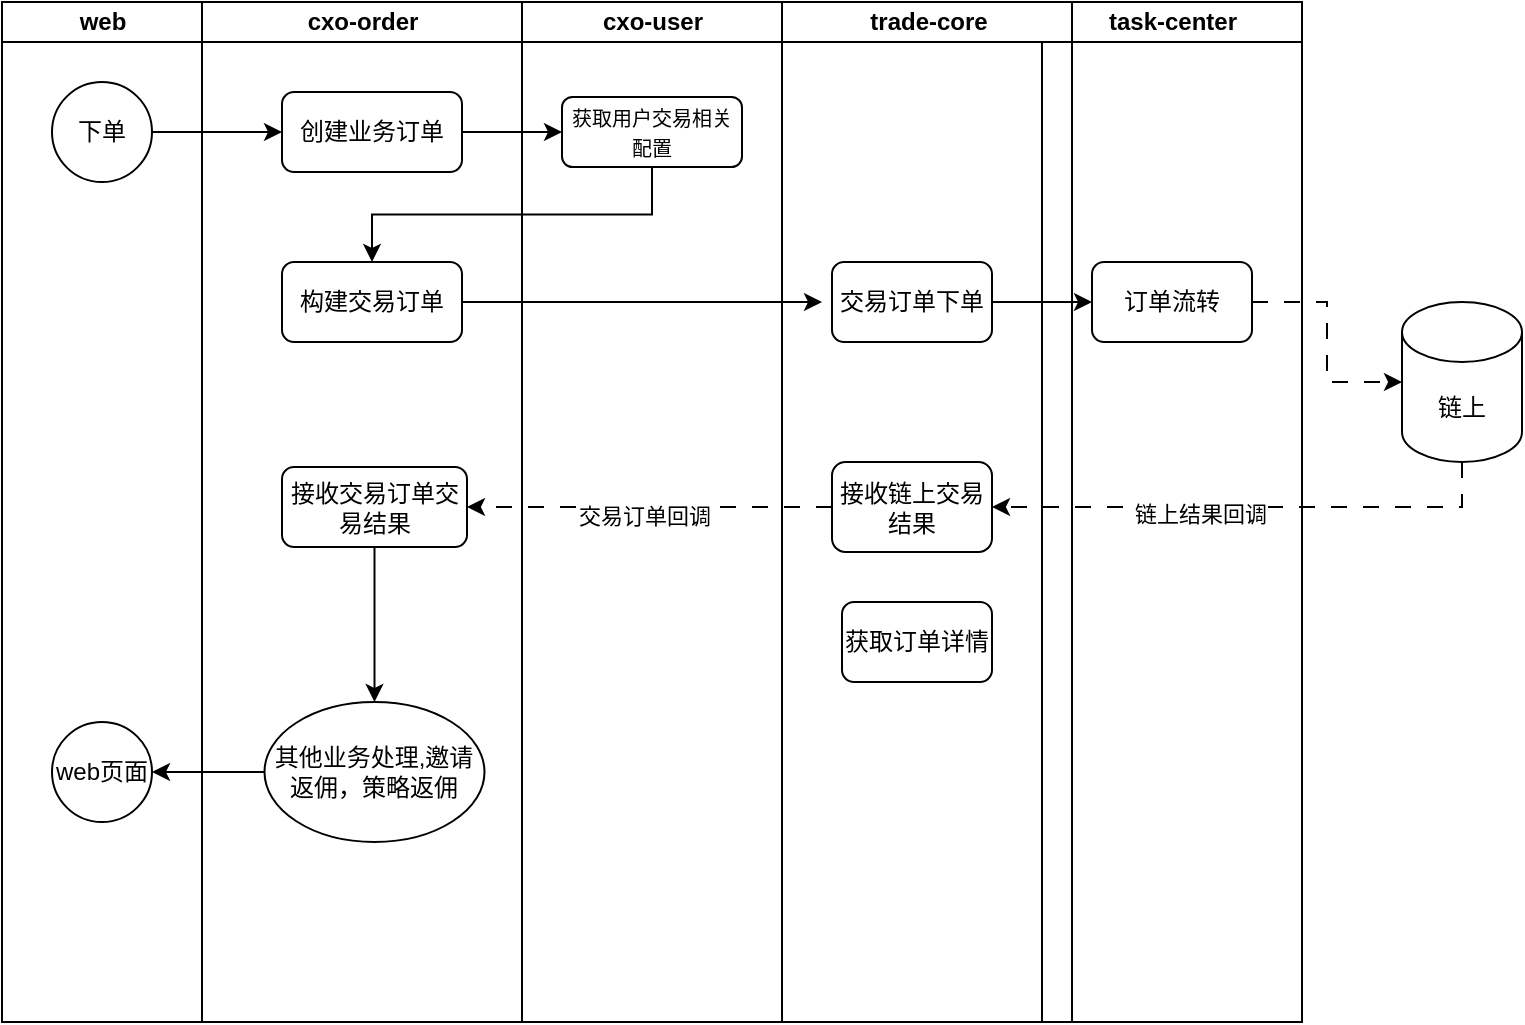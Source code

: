 <mxfile version="27.0.1">
  <diagram name="第 1 页" id="wkEFEvMQbcb6Iirog6Ge">
    <mxGraphModel dx="1426" dy="791" grid="1" gridSize="10" guides="1" tooltips="1" connect="1" arrows="1" fold="1" page="1" pageScale="1" pageWidth="827" pageHeight="1169" math="0" shadow="0">
      <root>
        <mxCell id="0" />
        <mxCell id="1" parent="0" />
        <mxCell id="xp_wefksQ9KYBnecpLCK-5" value="web" style="swimlane;startSize=20;html=1;" vertex="1" parent="1">
          <mxGeometry x="40" y="50" width="100" height="510" as="geometry" />
        </mxCell>
        <mxCell id="xp_wefksQ9KYBnecpLCK-10" value="下单" style="ellipse;whiteSpace=wrap;html=1;aspect=fixed;" vertex="1" parent="xp_wefksQ9KYBnecpLCK-5">
          <mxGeometry x="25" y="40" width="50" height="50" as="geometry" />
        </mxCell>
        <mxCell id="xp_wefksQ9KYBnecpLCK-22" value="web页面" style="ellipse;whiteSpace=wrap;html=1;aspect=fixed;" vertex="1" parent="xp_wefksQ9KYBnecpLCK-5">
          <mxGeometry x="25" y="360" width="50" height="50" as="geometry" />
        </mxCell>
        <mxCell id="xp_wefksQ9KYBnecpLCK-8" value="cxo-user" style="swimlane;startSize=20;html=1;" vertex="1" parent="1">
          <mxGeometry x="300" y="50" width="130" height="510" as="geometry" />
        </mxCell>
        <mxCell id="xp_wefksQ9KYBnecpLCK-13" value="&lt;font style=&quot;font-size: 10px;&quot;&gt;获取用户交易相关配置&lt;/font&gt;" style="rounded=1;whiteSpace=wrap;html=1;" vertex="1" parent="xp_wefksQ9KYBnecpLCK-8">
          <mxGeometry x="20" y="47.5" width="90" height="35" as="geometry" />
        </mxCell>
        <mxCell id="xp_wefksQ9KYBnecpLCK-9" value="cxo-order" style="swimlane;startSize=20;html=1;" vertex="1" parent="1">
          <mxGeometry x="140" y="50" width="160" height="510" as="geometry" />
        </mxCell>
        <mxCell id="xp_wefksQ9KYBnecpLCK-12" value="创建业务订单" style="rounded=1;whiteSpace=wrap;html=1;" vertex="1" parent="xp_wefksQ9KYBnecpLCK-9">
          <mxGeometry x="40" y="45" width="90" height="40" as="geometry" />
        </mxCell>
        <mxCell id="xp_wefksQ9KYBnecpLCK-26" style="edgeStyle=orthogonalEdgeStyle;rounded=0;orthogonalLoop=1;jettySize=auto;html=1;exitX=1;exitY=0.5;exitDx=0;exitDy=0;" edge="1" parent="xp_wefksQ9KYBnecpLCK-9" source="xp_wefksQ9KYBnecpLCK-14">
          <mxGeometry relative="1" as="geometry">
            <mxPoint x="310" y="150" as="targetPoint" />
          </mxGeometry>
        </mxCell>
        <mxCell id="xp_wefksQ9KYBnecpLCK-14" value="构建交易订单" style="rounded=1;whiteSpace=wrap;html=1;" vertex="1" parent="xp_wefksQ9KYBnecpLCK-9">
          <mxGeometry x="40" y="130" width="90" height="40" as="geometry" />
        </mxCell>
        <mxCell id="xp_wefksQ9KYBnecpLCK-34" style="edgeStyle=orthogonalEdgeStyle;rounded=0;orthogonalLoop=1;jettySize=auto;html=1;exitX=0.5;exitY=1;exitDx=0;exitDy=0;entryX=0.5;entryY=0;entryDx=0;entryDy=0;" edge="1" parent="xp_wefksQ9KYBnecpLCK-9" source="xp_wefksQ9KYBnecpLCK-20" target="xp_wefksQ9KYBnecpLCK-21">
          <mxGeometry relative="1" as="geometry" />
        </mxCell>
        <mxCell id="xp_wefksQ9KYBnecpLCK-20" value="接收交易订单交易结果" style="rounded=1;whiteSpace=wrap;html=1;" vertex="1" parent="xp_wefksQ9KYBnecpLCK-9">
          <mxGeometry x="40" y="232.5" width="92.5" height="40" as="geometry" />
        </mxCell>
        <mxCell id="xp_wefksQ9KYBnecpLCK-21" value="其他业务处理,邀请返佣，策略返佣" style="ellipse;whiteSpace=wrap;html=1;" vertex="1" parent="xp_wefksQ9KYBnecpLCK-9">
          <mxGeometry x="31.25" y="350" width="110" height="70" as="geometry" />
        </mxCell>
        <mxCell id="xp_wefksQ9KYBnecpLCK-15" value="task-center" style="swimlane;startSize=20;html=1;" vertex="1" parent="1">
          <mxGeometry x="560" y="50" width="130" height="510" as="geometry" />
        </mxCell>
        <mxCell id="xp_wefksQ9KYBnecpLCK-17" value="订单流转" style="rounded=1;whiteSpace=wrap;html=1;" vertex="1" parent="xp_wefksQ9KYBnecpLCK-15">
          <mxGeometry x="25" y="130" width="80" height="40" as="geometry" />
        </mxCell>
        <mxCell id="xp_wefksQ9KYBnecpLCK-11" value="trade-core" style="swimlane;startSize=20;html=1;" vertex="1" parent="xp_wefksQ9KYBnecpLCK-15">
          <mxGeometry x="-130" width="145" height="510" as="geometry" />
        </mxCell>
        <mxCell id="xp_wefksQ9KYBnecpLCK-16" value="交易订单下单" style="rounded=1;whiteSpace=wrap;html=1;" vertex="1" parent="xp_wefksQ9KYBnecpLCK-11">
          <mxGeometry x="25" y="130" width="80" height="40" as="geometry" />
        </mxCell>
        <mxCell id="xp_wefksQ9KYBnecpLCK-18" value="接收链上交易结果" style="rounded=1;whiteSpace=wrap;html=1;" vertex="1" parent="xp_wefksQ9KYBnecpLCK-11">
          <mxGeometry x="25" y="230" width="80" height="45" as="geometry" />
        </mxCell>
        <mxCell id="xp_wefksQ9KYBnecpLCK-38" value="获取订单详情" style="rounded=1;whiteSpace=wrap;html=1;" vertex="1" parent="xp_wefksQ9KYBnecpLCK-11">
          <mxGeometry x="30" y="300" width="75" height="40" as="geometry" />
        </mxCell>
        <mxCell id="xp_wefksQ9KYBnecpLCK-28" style="edgeStyle=orthogonalEdgeStyle;rounded=0;orthogonalLoop=1;jettySize=auto;html=1;exitX=1;exitY=0.5;exitDx=0;exitDy=0;entryX=0;entryY=0.5;entryDx=0;entryDy=0;" edge="1" parent="xp_wefksQ9KYBnecpLCK-15" source="xp_wefksQ9KYBnecpLCK-16" target="xp_wefksQ9KYBnecpLCK-17">
          <mxGeometry relative="1" as="geometry" />
        </mxCell>
        <mxCell id="xp_wefksQ9KYBnecpLCK-30" style="edgeStyle=orthogonalEdgeStyle;rounded=0;orthogonalLoop=1;jettySize=auto;html=1;exitX=0.5;exitY=1;exitDx=0;exitDy=0;exitPerimeter=0;entryX=1;entryY=0.5;entryDx=0;entryDy=0;dashed=1;dashPattern=8 8;" edge="1" parent="1" source="xp_wefksQ9KYBnecpLCK-19" target="xp_wefksQ9KYBnecpLCK-18">
          <mxGeometry relative="1" as="geometry" />
        </mxCell>
        <mxCell id="xp_wefksQ9KYBnecpLCK-31" value="链上结果回调" style="edgeLabel;html=1;align=center;verticalAlign=middle;resizable=0;points=[];" vertex="1" connectable="0" parent="xp_wefksQ9KYBnecpLCK-30">
          <mxGeometry x="0.192" y="3" relative="1" as="geometry">
            <mxPoint as="offset" />
          </mxGeometry>
        </mxCell>
        <mxCell id="xp_wefksQ9KYBnecpLCK-19" value="链上" style="shape=cylinder3;whiteSpace=wrap;html=1;boundedLbl=1;backgroundOutline=1;size=15;" vertex="1" parent="1">
          <mxGeometry x="740" y="200" width="60" height="80" as="geometry" />
        </mxCell>
        <mxCell id="xp_wefksQ9KYBnecpLCK-23" style="edgeStyle=orthogonalEdgeStyle;rounded=0;orthogonalLoop=1;jettySize=auto;html=1;exitX=1;exitY=0.5;exitDx=0;exitDy=0;entryX=0;entryY=0.5;entryDx=0;entryDy=0;" edge="1" parent="1" source="xp_wefksQ9KYBnecpLCK-10" target="xp_wefksQ9KYBnecpLCK-12">
          <mxGeometry relative="1" as="geometry" />
        </mxCell>
        <mxCell id="xp_wefksQ9KYBnecpLCK-24" style="edgeStyle=orthogonalEdgeStyle;rounded=0;orthogonalLoop=1;jettySize=auto;html=1;exitX=1;exitY=0.5;exitDx=0;exitDy=0;entryX=0;entryY=0.5;entryDx=0;entryDy=0;" edge="1" parent="1" source="xp_wefksQ9KYBnecpLCK-12" target="xp_wefksQ9KYBnecpLCK-13">
          <mxGeometry relative="1" as="geometry" />
        </mxCell>
        <mxCell id="xp_wefksQ9KYBnecpLCK-25" style="edgeStyle=orthogonalEdgeStyle;rounded=0;orthogonalLoop=1;jettySize=auto;html=1;exitX=0.5;exitY=1;exitDx=0;exitDy=0;entryX=0.5;entryY=0;entryDx=0;entryDy=0;" edge="1" parent="1" source="xp_wefksQ9KYBnecpLCK-13" target="xp_wefksQ9KYBnecpLCK-14">
          <mxGeometry relative="1" as="geometry" />
        </mxCell>
        <mxCell id="xp_wefksQ9KYBnecpLCK-29" style="edgeStyle=orthogonalEdgeStyle;rounded=0;orthogonalLoop=1;jettySize=auto;html=1;exitX=1;exitY=0.5;exitDx=0;exitDy=0;dashed=1;dashPattern=8 8;" edge="1" parent="1" source="xp_wefksQ9KYBnecpLCK-17" target="xp_wefksQ9KYBnecpLCK-19">
          <mxGeometry relative="1" as="geometry" />
        </mxCell>
        <mxCell id="xp_wefksQ9KYBnecpLCK-32" style="edgeStyle=orthogonalEdgeStyle;rounded=0;orthogonalLoop=1;jettySize=auto;html=1;exitX=0;exitY=0.5;exitDx=0;exitDy=0;entryX=1;entryY=0.5;entryDx=0;entryDy=0;dashed=1;dashPattern=8 8;" edge="1" parent="1" source="xp_wefksQ9KYBnecpLCK-18" target="xp_wefksQ9KYBnecpLCK-20">
          <mxGeometry relative="1" as="geometry" />
        </mxCell>
        <mxCell id="xp_wefksQ9KYBnecpLCK-33" value="交易订单回调" style="edgeLabel;html=1;align=center;verticalAlign=middle;resizable=0;points=[];" vertex="1" connectable="0" parent="xp_wefksQ9KYBnecpLCK-32">
          <mxGeometry x="0.03" y="4" relative="1" as="geometry">
            <mxPoint as="offset" />
          </mxGeometry>
        </mxCell>
        <mxCell id="xp_wefksQ9KYBnecpLCK-35" style="edgeStyle=orthogonalEdgeStyle;rounded=0;orthogonalLoop=1;jettySize=auto;html=1;exitX=0;exitY=0.5;exitDx=0;exitDy=0;entryX=1;entryY=0.5;entryDx=0;entryDy=0;" edge="1" parent="1" source="xp_wefksQ9KYBnecpLCK-21" target="xp_wefksQ9KYBnecpLCK-22">
          <mxGeometry relative="1" as="geometry" />
        </mxCell>
      </root>
    </mxGraphModel>
  </diagram>
</mxfile>
